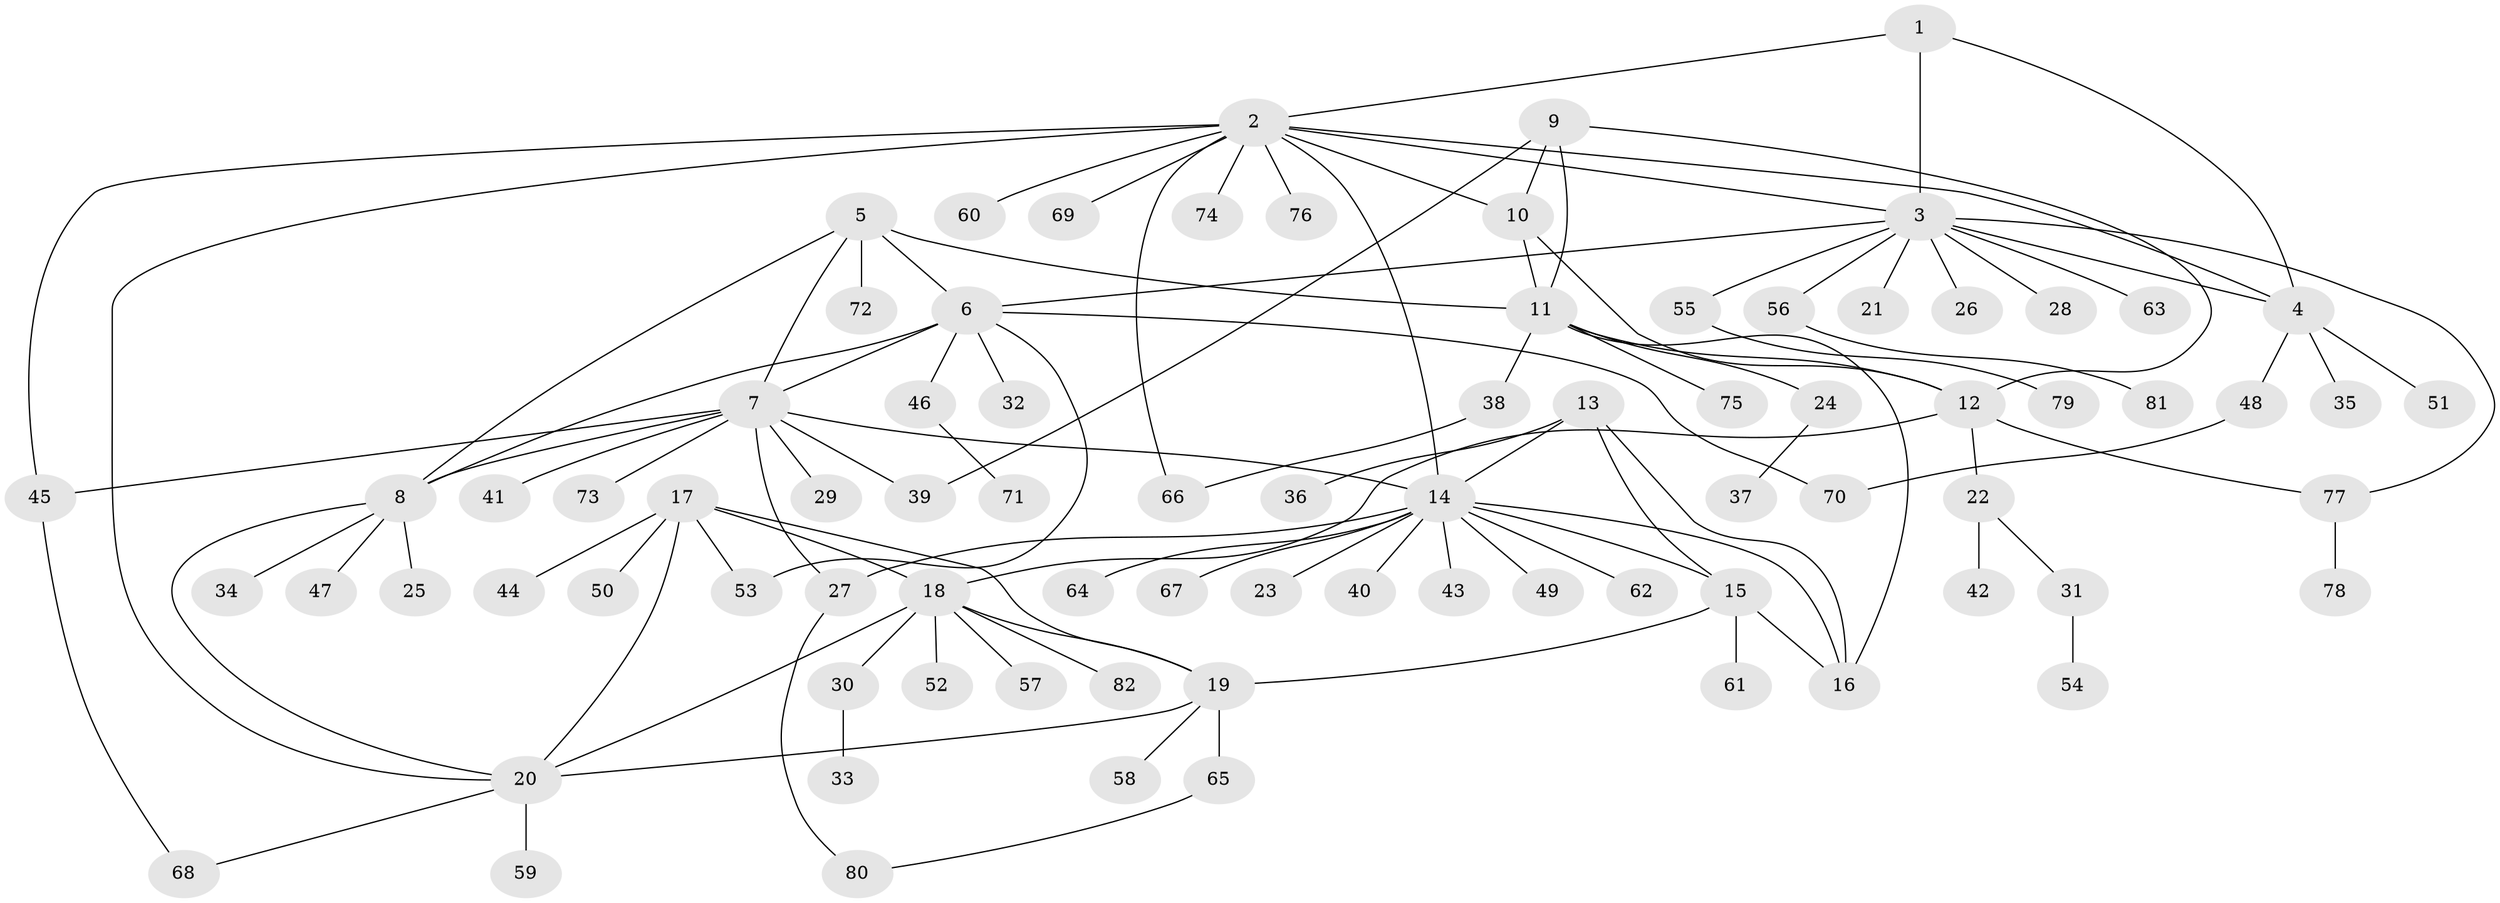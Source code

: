 // coarse degree distribution, {3: 0.15384615384615385, 7: 0.11538461538461539, 4: 0.19230769230769232, 10: 0.038461538461538464, 6: 0.07692307692307693, 5: 0.11538461538461539, 1: 0.23076923076923078, 2: 0.07692307692307693}
// Generated by graph-tools (version 1.1) at 2025/52/03/04/25 22:52:16]
// undirected, 82 vertices, 111 edges
graph export_dot {
  node [color=gray90,style=filled];
  1;
  2;
  3;
  4;
  5;
  6;
  7;
  8;
  9;
  10;
  11;
  12;
  13;
  14;
  15;
  16;
  17;
  18;
  19;
  20;
  21;
  22;
  23;
  24;
  25;
  26;
  27;
  28;
  29;
  30;
  31;
  32;
  33;
  34;
  35;
  36;
  37;
  38;
  39;
  40;
  41;
  42;
  43;
  44;
  45;
  46;
  47;
  48;
  49;
  50;
  51;
  52;
  53;
  54;
  55;
  56;
  57;
  58;
  59;
  60;
  61;
  62;
  63;
  64;
  65;
  66;
  67;
  68;
  69;
  70;
  71;
  72;
  73;
  74;
  75;
  76;
  77;
  78;
  79;
  80;
  81;
  82;
  1 -- 2;
  1 -- 3;
  1 -- 4;
  2 -- 3;
  2 -- 4;
  2 -- 10;
  2 -- 14;
  2 -- 20;
  2 -- 45;
  2 -- 60;
  2 -- 66;
  2 -- 69;
  2 -- 74;
  2 -- 76;
  3 -- 4;
  3 -- 6;
  3 -- 21;
  3 -- 26;
  3 -- 28;
  3 -- 55;
  3 -- 56;
  3 -- 63;
  3 -- 77;
  4 -- 35;
  4 -- 48;
  4 -- 51;
  5 -- 6;
  5 -- 7;
  5 -- 8;
  5 -- 11;
  5 -- 72;
  6 -- 7;
  6 -- 8;
  6 -- 32;
  6 -- 46;
  6 -- 53;
  6 -- 70;
  7 -- 8;
  7 -- 14;
  7 -- 27;
  7 -- 29;
  7 -- 39;
  7 -- 41;
  7 -- 45;
  7 -- 73;
  8 -- 20;
  8 -- 25;
  8 -- 34;
  8 -- 47;
  9 -- 10;
  9 -- 11;
  9 -- 12;
  9 -- 39;
  10 -- 11;
  10 -- 12;
  11 -- 12;
  11 -- 16;
  11 -- 24;
  11 -- 38;
  11 -- 75;
  12 -- 18;
  12 -- 22;
  12 -- 77;
  13 -- 14;
  13 -- 15;
  13 -- 16;
  13 -- 36;
  14 -- 15;
  14 -- 16;
  14 -- 23;
  14 -- 27;
  14 -- 40;
  14 -- 43;
  14 -- 49;
  14 -- 62;
  14 -- 64;
  14 -- 67;
  15 -- 16;
  15 -- 19;
  15 -- 61;
  17 -- 18;
  17 -- 19;
  17 -- 20;
  17 -- 44;
  17 -- 50;
  17 -- 53;
  18 -- 19;
  18 -- 20;
  18 -- 30;
  18 -- 52;
  18 -- 57;
  18 -- 82;
  19 -- 20;
  19 -- 58;
  19 -- 65;
  20 -- 59;
  20 -- 68;
  22 -- 31;
  22 -- 42;
  24 -- 37;
  27 -- 80;
  30 -- 33;
  31 -- 54;
  38 -- 66;
  45 -- 68;
  46 -- 71;
  48 -- 70;
  55 -- 79;
  56 -- 81;
  65 -- 80;
  77 -- 78;
}
